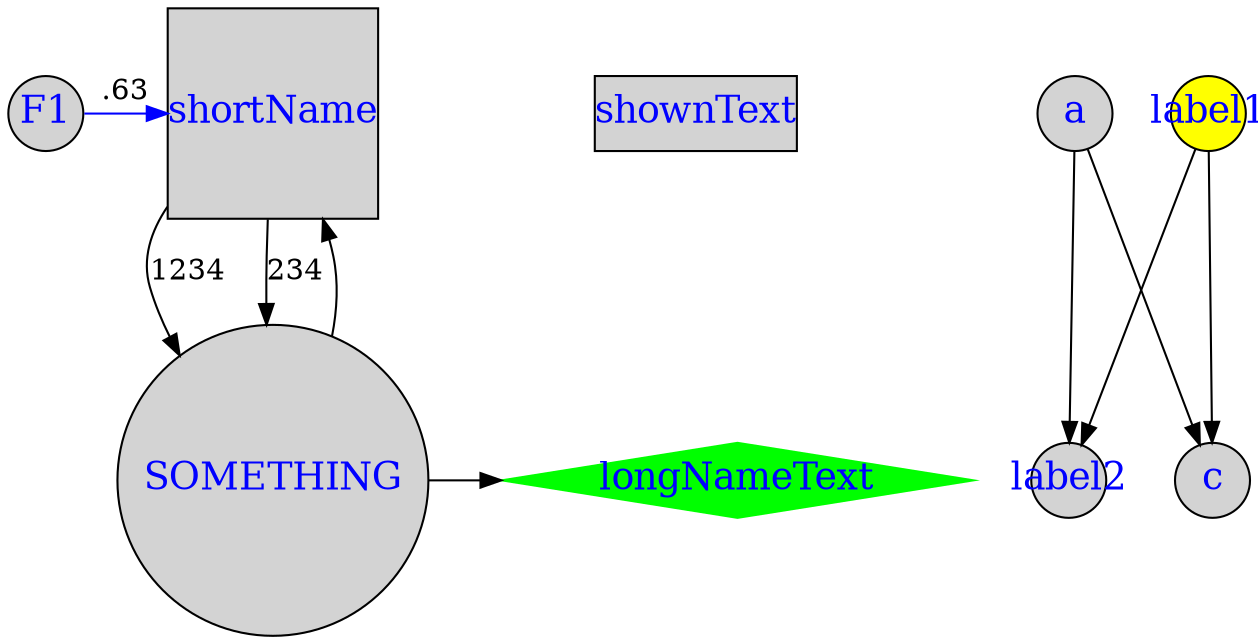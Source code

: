 digraph G {
    // splines="FALSE";

    /* Entities */
    // General styling
    node [margin=0 fontcolor=blue fontsize=18 width=0.5 shape=circle style=filled]
    // Data
    shortName [label="shortName", shape="square"]
    longName [label="longNameText", shape="diamond", color="green"]
    dopeName [label="shownText", shape="polygon"]
    b [fillcolor=yellow fixedsize=true label="label1"]
    d [fixedsize=shape label="label2"]
    
    /* Relationships */
    F1 -> shortName[label=".63" color="blue"]
    SOMETHING -> longName
    SOMETHING -> shortName[arrow="crow"]
    shortName -> SOMETHING[label="1234"]
    shortName -> SOMETHING[label="234"]

    a -> {c d}
    b -> {c d}

    /* Ranks */
    { rank=same; shortName; F1;};
    { rank=same; longName; SOMETHING;};
}